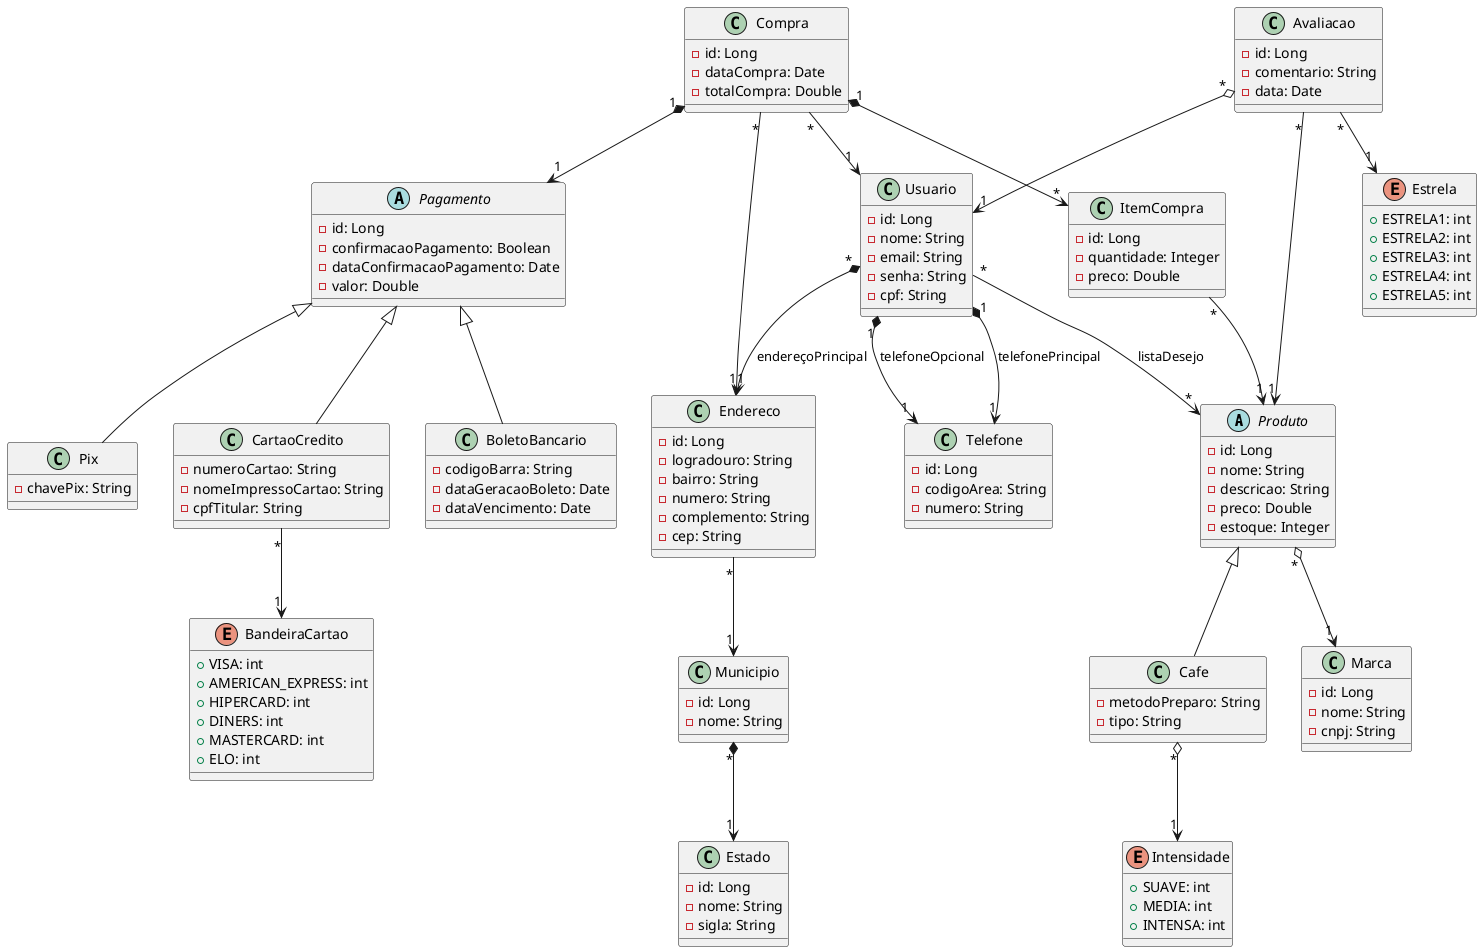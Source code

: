 @startuml Coffee-eCommerce

    abstract class Produto {

        - id: Long
        - nome: String
        - descricao: String
        - preco: Double
        - estoque: Integer
    }

    class Cafe {

        - metodoPreparo: String
        - tipo: String
    }

    enum Intensidade {

        + SUAVE: int
        + MEDIA: int
        + INTENSA: int
    }

    class Marca {

        - id: Long
        - nome: String
        - cnpj: String
    }

    class Usuario {

        - id: Long
        - nome: String
        - email: String
        - senha: String
        - cpf: String
    }

    class Telefone {

        - id: Long
        - codigoArea: String
        - numero: String
    }

    class Compra {

        - id: Long
        - dataCompra: Date
        - totalCompra: Double
    }

    class ItemCompra {

        - id: Long
        - quantidade: Integer
        - preco: Double
    }

    class Endereco {

        - id: Long
        - logradouro: String
        - bairro: String
        - numero: String
        - complemento: String
        - cep: String
    }

    class Avaliacao {

        - id: Long
        - comentario: String
        - data: Date
    }

    enum Estrela {

        + ESTRELA1: int
        + ESTRELA2: int
        + ESTRELA3: int
        + ESTRELA4: int
        + ESTRELA5: int
    }

    abstract class Pagamento {

        - id: Long
        - confirmacaoPagamento: Boolean
        - dataConfirmacaoPagamento: Date
        - valor: Double
    }

    class BoletoBancario {

        - codigoBarra: String
        - dataGeracaoBoleto: Date
        - dataVencimento: Date
    }

    class Pix {

        - chavePix: String
    }

    class CartaoCredito {

        - numeroCartao: String
        - nomeImpressoCartao: String
        - cpfTitular: String
    }

    enum BandeiraCartao {

        + VISA: int
        + AMERICAN_EXPRESS: int
        + HIPERCARD: int
        + DINERS: int
        + MASTERCARD: int
        + ELO: int
    }

    class Estado {

        - id: Long
        - nome: String
        - sigla: String
    }

    class Municipio {

        - id: Long
        - nome: String
    }

    Produto "*" o--> "1" Marca

    Cafe -up-|> Produto
    Cafe "*" o--> "1" Intensidade

    Municipio "*" *--> "1" Estado

    Endereco "*" --> "1" Municipio

    Usuario "*" --> "*" Produto: listaDesejo
    Usuario "1" *--> "1" Telefone: telefonePrincipal
    Usuario "1" *--> "1" Telefone: telefoneOpcional
    Usuario "*" *--> "1" Endereco: endereçoPrincipal

    ItemCompra "*" --> "1" Produto

    BoletoBancario -up-|> Pagamento

    Pix -up-|> Pagamento

    CartaoCredito -up-|> Pagamento
    CartaoCredito "*" --> "1" BandeiraCartao

    Compra "*" --> "1" Usuario
    Compra "1" *--> "*" ItemCompra
    Compra "*" --> "1" Endereco
    Compra "1" *--> "1" Pagamento

    Avaliacao "*" --> "1" Estrela
    Avaliacao "*" o--> "1" Usuario
    Avaliacao "*" --> "1" Produto
@enduml